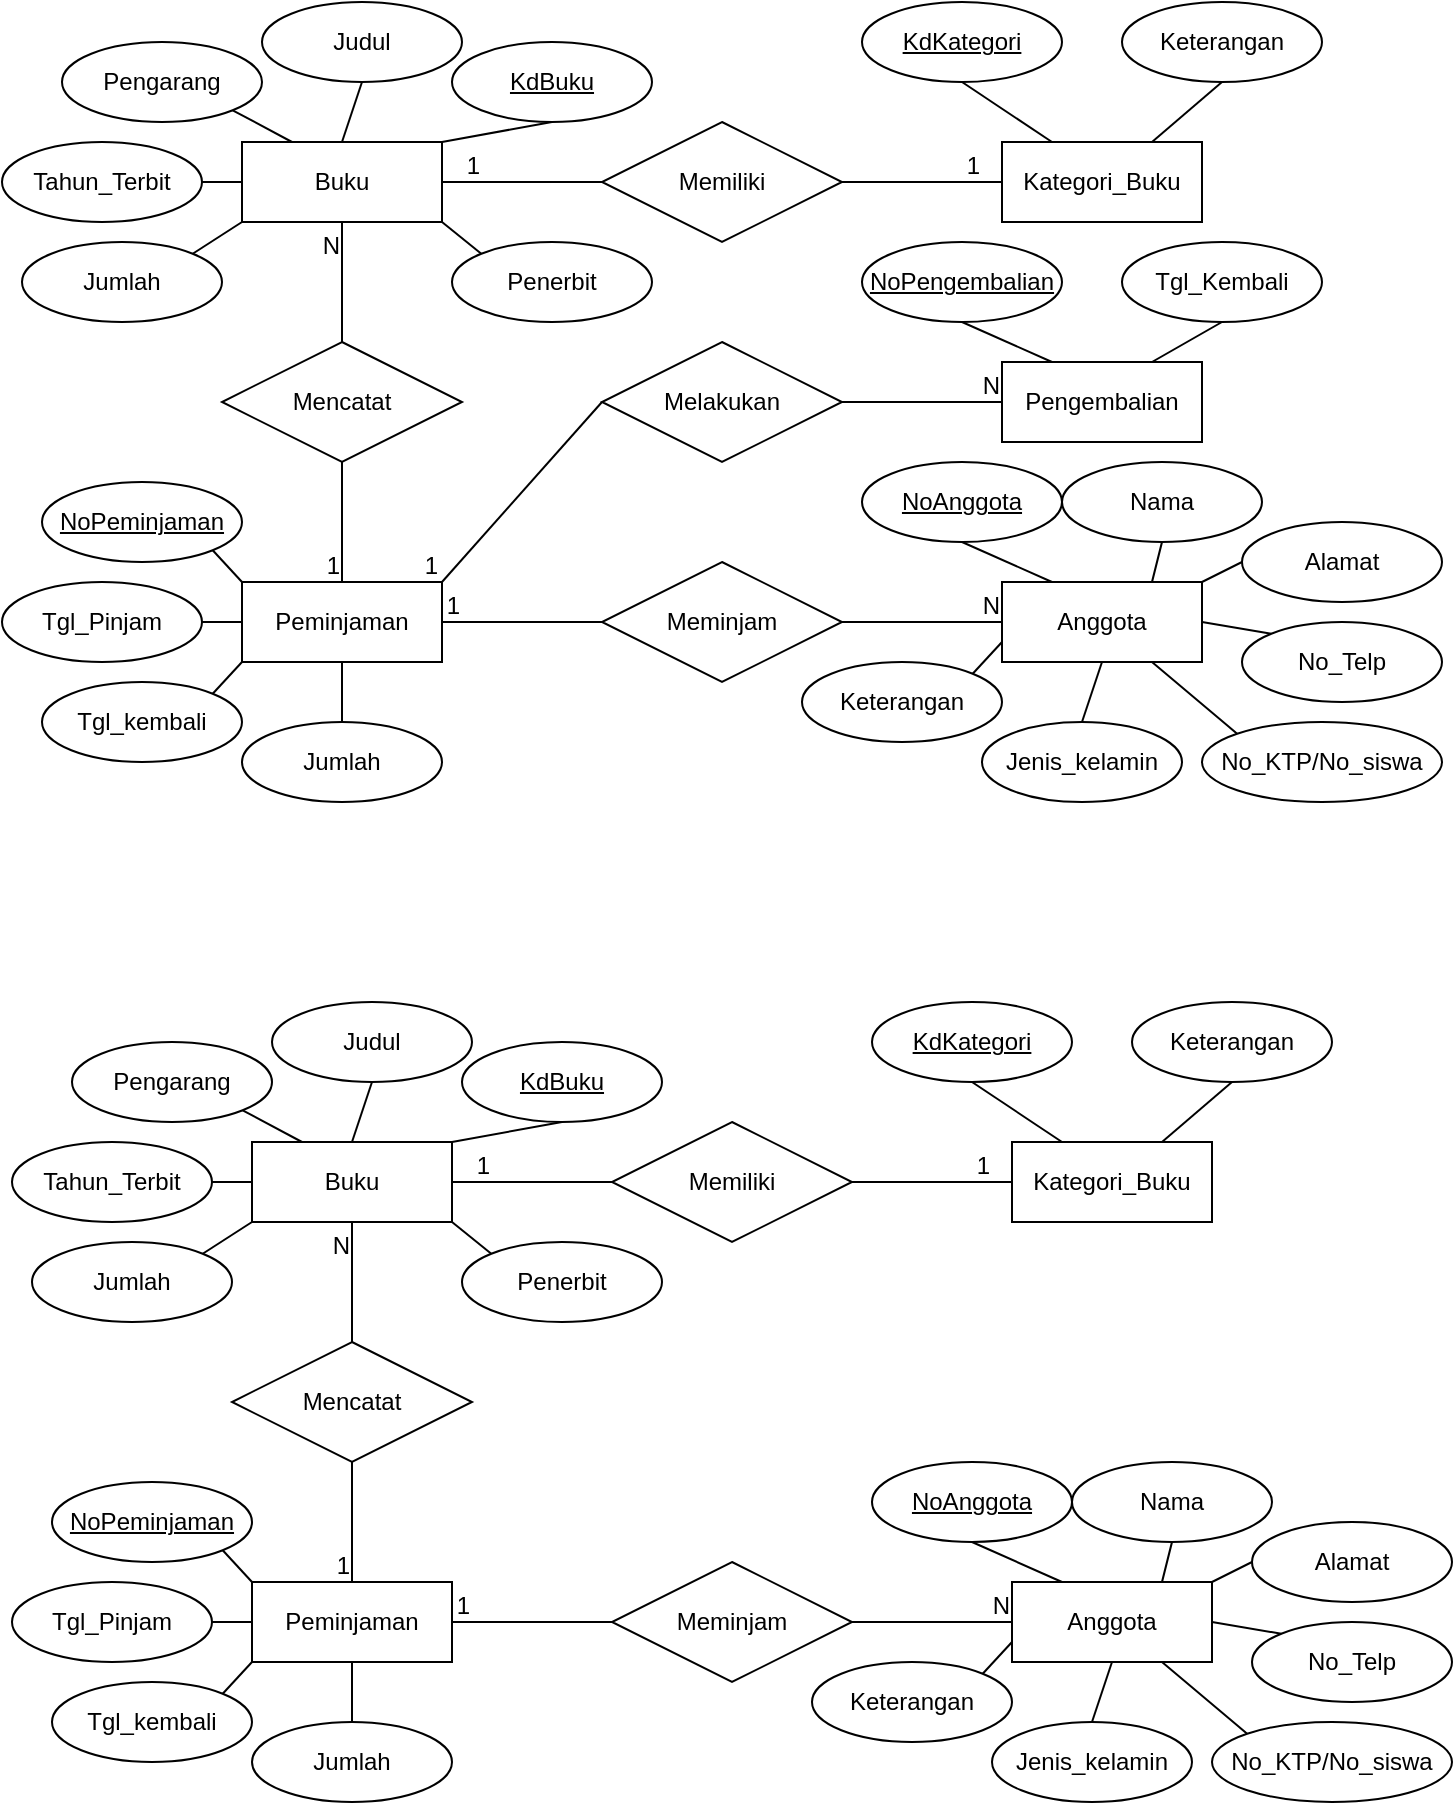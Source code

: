<mxfile version="24.2.5" type="github">
  <diagram name="Page-1" id="5-j-Q5XlH0drToA1KOe4">
    <mxGraphModel dx="839" dy="495" grid="1" gridSize="10" guides="1" tooltips="1" connect="1" arrows="1" fold="1" page="1" pageScale="1" pageWidth="850" pageHeight="1100" math="0" shadow="0">
      <root>
        <mxCell id="0" />
        <mxCell id="1" parent="0" />
        <mxCell id="f1YPT0_2F97kFaFN1hXV-6" value="Buku" style="whiteSpace=wrap;html=1;align=center;" vertex="1" parent="1">
          <mxGeometry x="180" y="100" width="100" height="40" as="geometry" />
        </mxCell>
        <mxCell id="f1YPT0_2F97kFaFN1hXV-7" value="Anggota" style="whiteSpace=wrap;html=1;align=center;" vertex="1" parent="1">
          <mxGeometry x="560" y="320" width="100" height="40" as="geometry" />
        </mxCell>
        <mxCell id="f1YPT0_2F97kFaFN1hXV-8" value="Pengembalian" style="whiteSpace=wrap;html=1;align=center;" vertex="1" parent="1">
          <mxGeometry x="560" y="210" width="100" height="40" as="geometry" />
        </mxCell>
        <mxCell id="f1YPT0_2F97kFaFN1hXV-9" value="Peminjaman" style="whiteSpace=wrap;html=1;align=center;" vertex="1" parent="1">
          <mxGeometry x="180" y="320" width="100" height="40" as="geometry" />
        </mxCell>
        <mxCell id="f1YPT0_2F97kFaFN1hXV-10" value="Kategori_Buku" style="whiteSpace=wrap;html=1;align=center;" vertex="1" parent="1">
          <mxGeometry x="560" y="100" width="100" height="40" as="geometry" />
        </mxCell>
        <mxCell id="f1YPT0_2F97kFaFN1hXV-11" value="KdBuku" style="ellipse;whiteSpace=wrap;html=1;align=center;fontStyle=4;" vertex="1" parent="1">
          <mxGeometry x="285" y="50" width="100" height="40" as="geometry" />
        </mxCell>
        <mxCell id="f1YPT0_2F97kFaFN1hXV-12" value="Judul" style="ellipse;whiteSpace=wrap;html=1;align=center;" vertex="1" parent="1">
          <mxGeometry x="190" y="30" width="100" height="40" as="geometry" />
        </mxCell>
        <mxCell id="f1YPT0_2F97kFaFN1hXV-15" value="" style="endArrow=none;html=1;rounded=0;exitX=0.5;exitY=1;exitDx=0;exitDy=0;entryX=0.5;entryY=0;entryDx=0;entryDy=0;" edge="1" parent="1" source="f1YPT0_2F97kFaFN1hXV-12" target="f1YPT0_2F97kFaFN1hXV-6">
          <mxGeometry relative="1" as="geometry">
            <mxPoint x="300" y="260" as="sourcePoint" />
            <mxPoint x="460" y="260" as="targetPoint" />
          </mxGeometry>
        </mxCell>
        <mxCell id="f1YPT0_2F97kFaFN1hXV-16" value="" style="endArrow=none;html=1;rounded=0;exitX=0.5;exitY=1;exitDx=0;exitDy=0;entryX=1;entryY=0;entryDx=0;entryDy=0;" edge="1" parent="1" source="f1YPT0_2F97kFaFN1hXV-11" target="f1YPT0_2F97kFaFN1hXV-6">
          <mxGeometry relative="1" as="geometry">
            <mxPoint x="300" y="260" as="sourcePoint" />
            <mxPoint x="460" y="260" as="targetPoint" />
          </mxGeometry>
        </mxCell>
        <mxCell id="f1YPT0_2F97kFaFN1hXV-17" value="Pengarang" style="ellipse;whiteSpace=wrap;html=1;align=center;" vertex="1" parent="1">
          <mxGeometry x="90" y="50" width="100" height="40" as="geometry" />
        </mxCell>
        <mxCell id="f1YPT0_2F97kFaFN1hXV-18" value="Tahun_Terbit" style="ellipse;whiteSpace=wrap;html=1;align=center;" vertex="1" parent="1">
          <mxGeometry x="60" y="100" width="100" height="40" as="geometry" />
        </mxCell>
        <mxCell id="f1YPT0_2F97kFaFN1hXV-19" value="Jumlah" style="ellipse;whiteSpace=wrap;html=1;align=center;" vertex="1" parent="1">
          <mxGeometry x="70" y="150" width="100" height="40" as="geometry" />
        </mxCell>
        <mxCell id="f1YPT0_2F97kFaFN1hXV-21" value="" style="endArrow=none;html=1;rounded=0;exitX=1;exitY=1;exitDx=0;exitDy=0;entryX=0.25;entryY=0;entryDx=0;entryDy=0;" edge="1" parent="1" source="f1YPT0_2F97kFaFN1hXV-17" target="f1YPT0_2F97kFaFN1hXV-6">
          <mxGeometry relative="1" as="geometry">
            <mxPoint x="300" y="260" as="sourcePoint" />
            <mxPoint x="460" y="260" as="targetPoint" />
          </mxGeometry>
        </mxCell>
        <mxCell id="f1YPT0_2F97kFaFN1hXV-22" value="" style="endArrow=none;html=1;rounded=0;exitX=1;exitY=0.5;exitDx=0;exitDy=0;entryX=0;entryY=0.5;entryDx=0;entryDy=0;" edge="1" parent="1" source="f1YPT0_2F97kFaFN1hXV-18" target="f1YPT0_2F97kFaFN1hXV-6">
          <mxGeometry relative="1" as="geometry">
            <mxPoint x="300" y="260" as="sourcePoint" />
            <mxPoint x="460" y="260" as="targetPoint" />
          </mxGeometry>
        </mxCell>
        <mxCell id="f1YPT0_2F97kFaFN1hXV-23" value="" style="endArrow=none;html=1;rounded=0;exitX=1;exitY=0;exitDx=0;exitDy=0;entryX=0;entryY=1;entryDx=0;entryDy=0;" edge="1" parent="1" source="f1YPT0_2F97kFaFN1hXV-19" target="f1YPT0_2F97kFaFN1hXV-6">
          <mxGeometry relative="1" as="geometry">
            <mxPoint x="300" y="260" as="sourcePoint" />
            <mxPoint x="460" y="260" as="targetPoint" />
          </mxGeometry>
        </mxCell>
        <mxCell id="f1YPT0_2F97kFaFN1hXV-28" value="Memiliki" style="shape=rhombus;perimeter=rhombusPerimeter;whiteSpace=wrap;html=1;align=center;" vertex="1" parent="1">
          <mxGeometry x="360" y="90" width="120" height="60" as="geometry" />
        </mxCell>
        <mxCell id="f1YPT0_2F97kFaFN1hXV-29" value="" style="endArrow=none;html=1;rounded=0;entryX=1;entryY=0.5;entryDx=0;entryDy=0;exitX=0;exitY=0.5;exitDx=0;exitDy=0;" edge="1" parent="1" source="f1YPT0_2F97kFaFN1hXV-28" target="f1YPT0_2F97kFaFN1hXV-6">
          <mxGeometry relative="1" as="geometry">
            <mxPoint x="300" y="160" as="sourcePoint" />
            <mxPoint x="460" y="160" as="targetPoint" />
          </mxGeometry>
        </mxCell>
        <mxCell id="f1YPT0_2F97kFaFN1hXV-30" value="1" style="resizable=0;html=1;whiteSpace=wrap;align=right;verticalAlign=bottom;" connectable="0" vertex="1" parent="f1YPT0_2F97kFaFN1hXV-29">
          <mxGeometry x="1" relative="1" as="geometry">
            <mxPoint x="20" as="offset" />
          </mxGeometry>
        </mxCell>
        <mxCell id="f1YPT0_2F97kFaFN1hXV-31" value="" style="endArrow=none;html=1;rounded=0;entryX=0;entryY=0.5;entryDx=0;entryDy=0;exitX=1;exitY=0.5;exitDx=0;exitDy=0;" edge="1" parent="1" source="f1YPT0_2F97kFaFN1hXV-28" target="f1YPT0_2F97kFaFN1hXV-10">
          <mxGeometry relative="1" as="geometry">
            <mxPoint x="300" y="160" as="sourcePoint" />
            <mxPoint x="460" y="160" as="targetPoint" />
          </mxGeometry>
        </mxCell>
        <mxCell id="f1YPT0_2F97kFaFN1hXV-32" value="1" style="resizable=0;html=1;whiteSpace=wrap;align=right;verticalAlign=bottom;" connectable="0" vertex="1" parent="f1YPT0_2F97kFaFN1hXV-31">
          <mxGeometry x="1" relative="1" as="geometry">
            <mxPoint x="-10" as="offset" />
          </mxGeometry>
        </mxCell>
        <mxCell id="f1YPT0_2F97kFaFN1hXV-33" value="KdKategori" style="ellipse;whiteSpace=wrap;html=1;align=center;fontStyle=4;" vertex="1" parent="1">
          <mxGeometry x="490" y="30" width="100" height="40" as="geometry" />
        </mxCell>
        <mxCell id="f1YPT0_2F97kFaFN1hXV-34" value="" style="endArrow=none;html=1;rounded=0;entryX=0.5;entryY=1;entryDx=0;entryDy=0;exitX=0.25;exitY=0;exitDx=0;exitDy=0;" edge="1" parent="1" source="f1YPT0_2F97kFaFN1hXV-10" target="f1YPT0_2F97kFaFN1hXV-33">
          <mxGeometry relative="1" as="geometry">
            <mxPoint x="300" y="260" as="sourcePoint" />
            <mxPoint x="460" y="260" as="targetPoint" />
          </mxGeometry>
        </mxCell>
        <mxCell id="f1YPT0_2F97kFaFN1hXV-36" value="Mencatat" style="shape=rhombus;perimeter=rhombusPerimeter;whiteSpace=wrap;html=1;align=center;" vertex="1" parent="1">
          <mxGeometry x="170" y="200" width="120" height="60" as="geometry" />
        </mxCell>
        <mxCell id="f1YPT0_2F97kFaFN1hXV-37" value="" style="endArrow=none;html=1;rounded=0;exitX=0.5;exitY=1;exitDx=0;exitDy=0;entryX=0.5;entryY=0;entryDx=0;entryDy=0;" edge="1" parent="1" source="f1YPT0_2F97kFaFN1hXV-36" target="f1YPT0_2F97kFaFN1hXV-9">
          <mxGeometry relative="1" as="geometry">
            <mxPoint x="300" y="260" as="sourcePoint" />
            <mxPoint x="460" y="260" as="targetPoint" />
          </mxGeometry>
        </mxCell>
        <mxCell id="f1YPT0_2F97kFaFN1hXV-38" value="1" style="resizable=0;html=1;whiteSpace=wrap;align=right;verticalAlign=bottom;" connectable="0" vertex="1" parent="f1YPT0_2F97kFaFN1hXV-37">
          <mxGeometry x="1" relative="1" as="geometry" />
        </mxCell>
        <mxCell id="f1YPT0_2F97kFaFN1hXV-39" value="" style="endArrow=none;html=1;rounded=0;entryX=0.5;entryY=1;entryDx=0;entryDy=0;exitX=0.5;exitY=0;exitDx=0;exitDy=0;" edge="1" parent="1" source="f1YPT0_2F97kFaFN1hXV-36" target="f1YPT0_2F97kFaFN1hXV-6">
          <mxGeometry relative="1" as="geometry">
            <mxPoint x="300" y="260" as="sourcePoint" />
            <mxPoint x="460" y="260" as="targetPoint" />
          </mxGeometry>
        </mxCell>
        <mxCell id="f1YPT0_2F97kFaFN1hXV-40" value="N" style="resizable=0;html=1;whiteSpace=wrap;align=right;verticalAlign=bottom;" connectable="0" vertex="1" parent="f1YPT0_2F97kFaFN1hXV-39">
          <mxGeometry x="1" relative="1" as="geometry">
            <mxPoint y="20" as="offset" />
          </mxGeometry>
        </mxCell>
        <mxCell id="f1YPT0_2F97kFaFN1hXV-41" value="Keterangan" style="ellipse;whiteSpace=wrap;html=1;align=center;" vertex="1" parent="1">
          <mxGeometry x="620" y="30" width="100" height="40" as="geometry" />
        </mxCell>
        <mxCell id="f1YPT0_2F97kFaFN1hXV-42" value="" style="endArrow=none;html=1;rounded=0;entryX=0.5;entryY=1;entryDx=0;entryDy=0;exitX=0.75;exitY=0;exitDx=0;exitDy=0;" edge="1" parent="1" source="f1YPT0_2F97kFaFN1hXV-10" target="f1YPT0_2F97kFaFN1hXV-41">
          <mxGeometry relative="1" as="geometry">
            <mxPoint x="490" y="180" as="sourcePoint" />
            <mxPoint x="650" y="180" as="targetPoint" />
          </mxGeometry>
        </mxCell>
        <mxCell id="f1YPT0_2F97kFaFN1hXV-43" value="Tgl_Pinjam" style="ellipse;whiteSpace=wrap;html=1;align=center;" vertex="1" parent="1">
          <mxGeometry x="60" y="320" width="100" height="40" as="geometry" />
        </mxCell>
        <mxCell id="f1YPT0_2F97kFaFN1hXV-44" value="Melakukan" style="shape=rhombus;perimeter=rhombusPerimeter;whiteSpace=wrap;html=1;align=center;" vertex="1" parent="1">
          <mxGeometry x="360" y="200" width="120" height="60" as="geometry" />
        </mxCell>
        <mxCell id="f1YPT0_2F97kFaFN1hXV-46" value="" style="endArrow=none;html=1;rounded=0;entryX=1;entryY=0;entryDx=0;entryDy=0;exitX=0;exitY=0.5;exitDx=0;exitDy=0;" edge="1" parent="1" source="f1YPT0_2F97kFaFN1hXV-44" target="f1YPT0_2F97kFaFN1hXV-9">
          <mxGeometry relative="1" as="geometry">
            <mxPoint x="370" y="370" as="sourcePoint" />
            <mxPoint x="530" y="370" as="targetPoint" />
          </mxGeometry>
        </mxCell>
        <mxCell id="f1YPT0_2F97kFaFN1hXV-47" value="1" style="resizable=0;html=1;whiteSpace=wrap;align=right;verticalAlign=bottom;" connectable="0" vertex="1" parent="f1YPT0_2F97kFaFN1hXV-46">
          <mxGeometry x="1" relative="1" as="geometry">
            <mxPoint as="offset" />
          </mxGeometry>
        </mxCell>
        <mxCell id="f1YPT0_2F97kFaFN1hXV-51" value="" style="endArrow=none;html=1;rounded=0;entryX=0;entryY=0.5;entryDx=0;entryDy=0;exitX=1;exitY=0.5;exitDx=0;exitDy=0;" edge="1" parent="1" source="f1YPT0_2F97kFaFN1hXV-44" target="f1YPT0_2F97kFaFN1hXV-8">
          <mxGeometry relative="1" as="geometry">
            <mxPoint x="340" y="360" as="sourcePoint" />
            <mxPoint x="500" y="360" as="targetPoint" />
          </mxGeometry>
        </mxCell>
        <mxCell id="f1YPT0_2F97kFaFN1hXV-52" value="N" style="resizable=0;html=1;whiteSpace=wrap;align=right;verticalAlign=bottom;" connectable="0" vertex="1" parent="f1YPT0_2F97kFaFN1hXV-51">
          <mxGeometry x="1" relative="1" as="geometry" />
        </mxCell>
        <mxCell id="f1YPT0_2F97kFaFN1hXV-53" value="Meminjam" style="shape=rhombus;perimeter=rhombusPerimeter;whiteSpace=wrap;html=1;align=center;" vertex="1" parent="1">
          <mxGeometry x="360" y="310" width="120" height="60" as="geometry" />
        </mxCell>
        <mxCell id="f1YPT0_2F97kFaFN1hXV-54" value="" style="endArrow=none;html=1;rounded=0;entryX=1;entryY=0.5;entryDx=0;entryDy=0;exitX=0;exitY=0.5;exitDx=0;exitDy=0;" edge="1" parent="1" source="f1YPT0_2F97kFaFN1hXV-53" target="f1YPT0_2F97kFaFN1hXV-9">
          <mxGeometry relative="1" as="geometry">
            <mxPoint x="150" y="420" as="sourcePoint" />
            <mxPoint x="310" y="420" as="targetPoint" />
          </mxGeometry>
        </mxCell>
        <mxCell id="f1YPT0_2F97kFaFN1hXV-55" value="1" style="resizable=0;html=1;whiteSpace=wrap;align=right;verticalAlign=bottom;" connectable="0" vertex="1" parent="f1YPT0_2F97kFaFN1hXV-54">
          <mxGeometry x="1" relative="1" as="geometry">
            <mxPoint x="10" as="offset" />
          </mxGeometry>
        </mxCell>
        <mxCell id="f1YPT0_2F97kFaFN1hXV-56" value="" style="endArrow=none;html=1;rounded=0;entryX=0;entryY=0.5;entryDx=0;entryDy=0;exitX=1;exitY=0.5;exitDx=0;exitDy=0;" edge="1" parent="1" source="f1YPT0_2F97kFaFN1hXV-53" target="f1YPT0_2F97kFaFN1hXV-7">
          <mxGeometry relative="1" as="geometry">
            <mxPoint x="340" y="360" as="sourcePoint" />
            <mxPoint x="500" y="360" as="targetPoint" />
          </mxGeometry>
        </mxCell>
        <mxCell id="f1YPT0_2F97kFaFN1hXV-57" value="N" style="resizable=0;html=1;whiteSpace=wrap;align=right;verticalAlign=bottom;" connectable="0" vertex="1" parent="f1YPT0_2F97kFaFN1hXV-56">
          <mxGeometry x="1" relative="1" as="geometry" />
        </mxCell>
        <mxCell id="f1YPT0_2F97kFaFN1hXV-58" value="NoPeminjaman" style="ellipse;whiteSpace=wrap;html=1;align=center;fontStyle=4;" vertex="1" parent="1">
          <mxGeometry x="80" y="270" width="100" height="40" as="geometry" />
        </mxCell>
        <mxCell id="f1YPT0_2F97kFaFN1hXV-60" value="Tgl_kembali" style="ellipse;whiteSpace=wrap;html=1;align=center;" vertex="1" parent="1">
          <mxGeometry x="80" y="370" width="100" height="40" as="geometry" />
        </mxCell>
        <mxCell id="f1YPT0_2F97kFaFN1hXV-61" value="" style="endArrow=none;html=1;rounded=0;exitX=1;exitY=1;exitDx=0;exitDy=0;entryX=0;entryY=0;entryDx=0;entryDy=0;" edge="1" parent="1" source="f1YPT0_2F97kFaFN1hXV-58" target="f1YPT0_2F97kFaFN1hXV-9">
          <mxGeometry relative="1" as="geometry">
            <mxPoint x="340" y="260" as="sourcePoint" />
            <mxPoint x="500" y="260" as="targetPoint" />
          </mxGeometry>
        </mxCell>
        <mxCell id="f1YPT0_2F97kFaFN1hXV-62" value="" style="endArrow=none;html=1;rounded=0;exitX=1;exitY=0.5;exitDx=0;exitDy=0;entryX=0;entryY=0.5;entryDx=0;entryDy=0;" edge="1" parent="1" source="f1YPT0_2F97kFaFN1hXV-43" target="f1YPT0_2F97kFaFN1hXV-9">
          <mxGeometry relative="1" as="geometry">
            <mxPoint x="340" y="260" as="sourcePoint" />
            <mxPoint x="500" y="260" as="targetPoint" />
          </mxGeometry>
        </mxCell>
        <mxCell id="f1YPT0_2F97kFaFN1hXV-63" value="" style="endArrow=none;html=1;rounded=0;exitX=1;exitY=0;exitDx=0;exitDy=0;entryX=0;entryY=1;entryDx=0;entryDy=0;" edge="1" parent="1" source="f1YPT0_2F97kFaFN1hXV-60" target="f1YPT0_2F97kFaFN1hXV-9">
          <mxGeometry relative="1" as="geometry">
            <mxPoint x="340" y="260" as="sourcePoint" />
            <mxPoint x="500" y="260" as="targetPoint" />
          </mxGeometry>
        </mxCell>
        <mxCell id="f1YPT0_2F97kFaFN1hXV-64" value="Jumlah" style="ellipse;whiteSpace=wrap;html=1;align=center;" vertex="1" parent="1">
          <mxGeometry x="180" y="390" width="100" height="40" as="geometry" />
        </mxCell>
        <mxCell id="f1YPT0_2F97kFaFN1hXV-65" value="" style="endArrow=none;html=1;rounded=0;exitX=0.5;exitY=0;exitDx=0;exitDy=0;entryX=0.5;entryY=1;entryDx=0;entryDy=0;" edge="1" parent="1" source="f1YPT0_2F97kFaFN1hXV-64" target="f1YPT0_2F97kFaFN1hXV-9">
          <mxGeometry relative="1" as="geometry">
            <mxPoint x="340" y="260" as="sourcePoint" />
            <mxPoint x="500" y="260" as="targetPoint" />
          </mxGeometry>
        </mxCell>
        <mxCell id="f1YPT0_2F97kFaFN1hXV-66" value="Penerbit" style="ellipse;whiteSpace=wrap;html=1;align=center;" vertex="1" parent="1">
          <mxGeometry x="285" y="150" width="100" height="40" as="geometry" />
        </mxCell>
        <mxCell id="f1YPT0_2F97kFaFN1hXV-67" value="" style="endArrow=none;html=1;rounded=0;exitX=1;exitY=1;exitDx=0;exitDy=0;entryX=0;entryY=0;entryDx=0;entryDy=0;" edge="1" parent="1" source="f1YPT0_2F97kFaFN1hXV-6" target="f1YPT0_2F97kFaFN1hXV-66">
          <mxGeometry relative="1" as="geometry">
            <mxPoint x="340" y="260" as="sourcePoint" />
            <mxPoint x="500" y="260" as="targetPoint" />
          </mxGeometry>
        </mxCell>
        <mxCell id="f1YPT0_2F97kFaFN1hXV-68" value="NoPengembalian" style="ellipse;whiteSpace=wrap;html=1;align=center;fontStyle=4;" vertex="1" parent="1">
          <mxGeometry x="490" y="150" width="100" height="40" as="geometry" />
        </mxCell>
        <mxCell id="f1YPT0_2F97kFaFN1hXV-69" value="" style="endArrow=none;html=1;rounded=0;entryX=0.5;entryY=1;entryDx=0;entryDy=0;exitX=0.25;exitY=0;exitDx=0;exitDy=0;" edge="1" parent="1" source="f1YPT0_2F97kFaFN1hXV-8" target="f1YPT0_2F97kFaFN1hXV-68">
          <mxGeometry relative="1" as="geometry">
            <mxPoint x="340" y="260" as="sourcePoint" />
            <mxPoint x="500" y="260" as="targetPoint" />
          </mxGeometry>
        </mxCell>
        <mxCell id="f1YPT0_2F97kFaFN1hXV-70" value="Tgl_Kembali" style="ellipse;whiteSpace=wrap;html=1;align=center;" vertex="1" parent="1">
          <mxGeometry x="620" y="150" width="100" height="40" as="geometry" />
        </mxCell>
        <mxCell id="f1YPT0_2F97kFaFN1hXV-71" value="" style="endArrow=none;html=1;rounded=0;entryX=0.5;entryY=1;entryDx=0;entryDy=0;exitX=0.75;exitY=0;exitDx=0;exitDy=0;" edge="1" parent="1" source="f1YPT0_2F97kFaFN1hXV-8" target="f1YPT0_2F97kFaFN1hXV-70">
          <mxGeometry relative="1" as="geometry">
            <mxPoint x="340" y="260" as="sourcePoint" />
            <mxPoint x="500" y="260" as="targetPoint" />
          </mxGeometry>
        </mxCell>
        <mxCell id="f1YPT0_2F97kFaFN1hXV-73" value="NoAnggota" style="ellipse;whiteSpace=wrap;html=1;align=center;fontStyle=4;" vertex="1" parent="1">
          <mxGeometry x="490" y="260" width="100" height="40" as="geometry" />
        </mxCell>
        <mxCell id="f1YPT0_2F97kFaFN1hXV-74" value="" style="endArrow=none;html=1;rounded=0;entryX=0.25;entryY=0;entryDx=0;entryDy=0;exitX=0.5;exitY=1;exitDx=0;exitDy=0;" edge="1" parent="1" source="f1YPT0_2F97kFaFN1hXV-73" target="f1YPT0_2F97kFaFN1hXV-7">
          <mxGeometry relative="1" as="geometry">
            <mxPoint x="340" y="260" as="sourcePoint" />
            <mxPoint x="500" y="260" as="targetPoint" />
          </mxGeometry>
        </mxCell>
        <mxCell id="f1YPT0_2F97kFaFN1hXV-75" value="Nama" style="ellipse;whiteSpace=wrap;html=1;align=center;" vertex="1" parent="1">
          <mxGeometry x="590" y="260" width="100" height="40" as="geometry" />
        </mxCell>
        <mxCell id="f1YPT0_2F97kFaFN1hXV-76" value="" style="endArrow=none;html=1;rounded=0;entryX=0.5;entryY=1;entryDx=0;entryDy=0;exitX=0.75;exitY=0;exitDx=0;exitDy=0;" edge="1" parent="1" source="f1YPT0_2F97kFaFN1hXV-7" target="f1YPT0_2F97kFaFN1hXV-75">
          <mxGeometry relative="1" as="geometry">
            <mxPoint x="340" y="260" as="sourcePoint" />
            <mxPoint x="500" y="260" as="targetPoint" />
          </mxGeometry>
        </mxCell>
        <mxCell id="f1YPT0_2F97kFaFN1hXV-77" value="Alamat" style="ellipse;whiteSpace=wrap;html=1;align=center;" vertex="1" parent="1">
          <mxGeometry x="680" y="290" width="100" height="40" as="geometry" />
        </mxCell>
        <mxCell id="f1YPT0_2F97kFaFN1hXV-78" value="" style="endArrow=none;html=1;rounded=0;entryX=0;entryY=0.5;entryDx=0;entryDy=0;exitX=1;exitY=0;exitDx=0;exitDy=0;" edge="1" parent="1" source="f1YPT0_2F97kFaFN1hXV-7" target="f1YPT0_2F97kFaFN1hXV-77">
          <mxGeometry relative="1" as="geometry">
            <mxPoint x="340" y="260" as="sourcePoint" />
            <mxPoint x="500" y="260" as="targetPoint" />
          </mxGeometry>
        </mxCell>
        <mxCell id="f1YPT0_2F97kFaFN1hXV-79" value="No_Telp" style="ellipse;whiteSpace=wrap;html=1;align=center;" vertex="1" parent="1">
          <mxGeometry x="680" y="340" width="100" height="40" as="geometry" />
        </mxCell>
        <mxCell id="f1YPT0_2F97kFaFN1hXV-80" value="" style="endArrow=none;html=1;rounded=0;entryX=0;entryY=0;entryDx=0;entryDy=0;exitX=1;exitY=0.5;exitDx=0;exitDy=0;" edge="1" parent="1" source="f1YPT0_2F97kFaFN1hXV-7" target="f1YPT0_2F97kFaFN1hXV-79">
          <mxGeometry relative="1" as="geometry">
            <mxPoint x="340" y="260" as="sourcePoint" />
            <mxPoint x="500" y="260" as="targetPoint" />
          </mxGeometry>
        </mxCell>
        <mxCell id="f1YPT0_2F97kFaFN1hXV-81" value="No_KTP/No_siswa" style="ellipse;whiteSpace=wrap;html=1;align=center;" vertex="1" parent="1">
          <mxGeometry x="660" y="390" width="120" height="40" as="geometry" />
        </mxCell>
        <mxCell id="f1YPT0_2F97kFaFN1hXV-82" value="" style="endArrow=none;html=1;rounded=0;entryX=0;entryY=0;entryDx=0;entryDy=0;exitX=0.75;exitY=1;exitDx=0;exitDy=0;" edge="1" parent="1" source="f1YPT0_2F97kFaFN1hXV-7" target="f1YPT0_2F97kFaFN1hXV-81">
          <mxGeometry relative="1" as="geometry">
            <mxPoint x="340" y="260" as="sourcePoint" />
            <mxPoint x="500" y="260" as="targetPoint" />
          </mxGeometry>
        </mxCell>
        <mxCell id="f1YPT0_2F97kFaFN1hXV-83" value="Jenis_kelamin" style="ellipse;whiteSpace=wrap;html=1;align=center;" vertex="1" parent="1">
          <mxGeometry x="550" y="390" width="100" height="40" as="geometry" />
        </mxCell>
        <mxCell id="f1YPT0_2F97kFaFN1hXV-86" value="" style="endArrow=none;html=1;rounded=0;entryX=0.5;entryY=1;entryDx=0;entryDy=0;exitX=0.5;exitY=0;exitDx=0;exitDy=0;" edge="1" parent="1" source="f1YPT0_2F97kFaFN1hXV-83" target="f1YPT0_2F97kFaFN1hXV-7">
          <mxGeometry relative="1" as="geometry">
            <mxPoint x="340" y="260" as="sourcePoint" />
            <mxPoint x="500" y="260" as="targetPoint" />
          </mxGeometry>
        </mxCell>
        <mxCell id="f1YPT0_2F97kFaFN1hXV-87" value="Keterangan" style="ellipse;whiteSpace=wrap;html=1;align=center;" vertex="1" parent="1">
          <mxGeometry x="460" y="360" width="100" height="40" as="geometry" />
        </mxCell>
        <mxCell id="f1YPT0_2F97kFaFN1hXV-88" value="" style="endArrow=none;html=1;rounded=0;entryX=0;entryY=0.75;entryDx=0;entryDy=0;exitX=1;exitY=0;exitDx=0;exitDy=0;entryPerimeter=0;" edge="1" parent="1" source="f1YPT0_2F97kFaFN1hXV-87" target="f1YPT0_2F97kFaFN1hXV-7">
          <mxGeometry relative="1" as="geometry">
            <mxPoint x="340" y="260" as="sourcePoint" />
            <mxPoint x="500" y="260" as="targetPoint" />
          </mxGeometry>
        </mxCell>
        <mxCell id="f1YPT0_2F97kFaFN1hXV-89" value="Buku" style="whiteSpace=wrap;html=1;align=center;" vertex="1" parent="1">
          <mxGeometry x="185" y="600" width="100" height="40" as="geometry" />
        </mxCell>
        <mxCell id="f1YPT0_2F97kFaFN1hXV-90" value="Anggota" style="whiteSpace=wrap;html=1;align=center;" vertex="1" parent="1">
          <mxGeometry x="565" y="820" width="100" height="40" as="geometry" />
        </mxCell>
        <mxCell id="f1YPT0_2F97kFaFN1hXV-92" value="Peminjaman" style="whiteSpace=wrap;html=1;align=center;" vertex="1" parent="1">
          <mxGeometry x="185" y="820" width="100" height="40" as="geometry" />
        </mxCell>
        <mxCell id="f1YPT0_2F97kFaFN1hXV-93" value="Kategori_Buku" style="whiteSpace=wrap;html=1;align=center;" vertex="1" parent="1">
          <mxGeometry x="565" y="600" width="100" height="40" as="geometry" />
        </mxCell>
        <mxCell id="f1YPT0_2F97kFaFN1hXV-94" value="KdBuku" style="ellipse;whiteSpace=wrap;html=1;align=center;fontStyle=4;" vertex="1" parent="1">
          <mxGeometry x="290" y="550" width="100" height="40" as="geometry" />
        </mxCell>
        <mxCell id="f1YPT0_2F97kFaFN1hXV-95" value="Judul" style="ellipse;whiteSpace=wrap;html=1;align=center;" vertex="1" parent="1">
          <mxGeometry x="195" y="530" width="100" height="40" as="geometry" />
        </mxCell>
        <mxCell id="f1YPT0_2F97kFaFN1hXV-96" value="" style="endArrow=none;html=1;rounded=0;exitX=0.5;exitY=1;exitDx=0;exitDy=0;entryX=0.5;entryY=0;entryDx=0;entryDy=0;" edge="1" parent="1" source="f1YPT0_2F97kFaFN1hXV-95" target="f1YPT0_2F97kFaFN1hXV-89">
          <mxGeometry relative="1" as="geometry">
            <mxPoint x="305" y="760" as="sourcePoint" />
            <mxPoint x="465" y="760" as="targetPoint" />
          </mxGeometry>
        </mxCell>
        <mxCell id="f1YPT0_2F97kFaFN1hXV-97" value="" style="endArrow=none;html=1;rounded=0;exitX=0.5;exitY=1;exitDx=0;exitDy=0;entryX=1;entryY=0;entryDx=0;entryDy=0;" edge="1" parent="1" source="f1YPT0_2F97kFaFN1hXV-94" target="f1YPT0_2F97kFaFN1hXV-89">
          <mxGeometry relative="1" as="geometry">
            <mxPoint x="305" y="760" as="sourcePoint" />
            <mxPoint x="465" y="760" as="targetPoint" />
          </mxGeometry>
        </mxCell>
        <mxCell id="f1YPT0_2F97kFaFN1hXV-98" value="Pengarang" style="ellipse;whiteSpace=wrap;html=1;align=center;" vertex="1" parent="1">
          <mxGeometry x="95" y="550" width="100" height="40" as="geometry" />
        </mxCell>
        <mxCell id="f1YPT0_2F97kFaFN1hXV-99" value="Tahun_Terbit" style="ellipse;whiteSpace=wrap;html=1;align=center;" vertex="1" parent="1">
          <mxGeometry x="65" y="600" width="100" height="40" as="geometry" />
        </mxCell>
        <mxCell id="f1YPT0_2F97kFaFN1hXV-100" value="Jumlah" style="ellipse;whiteSpace=wrap;html=1;align=center;" vertex="1" parent="1">
          <mxGeometry x="75" y="650" width="100" height="40" as="geometry" />
        </mxCell>
        <mxCell id="f1YPT0_2F97kFaFN1hXV-101" value="" style="endArrow=none;html=1;rounded=0;exitX=1;exitY=1;exitDx=0;exitDy=0;entryX=0.25;entryY=0;entryDx=0;entryDy=0;" edge="1" parent="1" source="f1YPT0_2F97kFaFN1hXV-98" target="f1YPT0_2F97kFaFN1hXV-89">
          <mxGeometry relative="1" as="geometry">
            <mxPoint x="305" y="760" as="sourcePoint" />
            <mxPoint x="465" y="760" as="targetPoint" />
          </mxGeometry>
        </mxCell>
        <mxCell id="f1YPT0_2F97kFaFN1hXV-102" value="" style="endArrow=none;html=1;rounded=0;exitX=1;exitY=0.5;exitDx=0;exitDy=0;entryX=0;entryY=0.5;entryDx=0;entryDy=0;" edge="1" parent="1" source="f1YPT0_2F97kFaFN1hXV-99" target="f1YPT0_2F97kFaFN1hXV-89">
          <mxGeometry relative="1" as="geometry">
            <mxPoint x="305" y="760" as="sourcePoint" />
            <mxPoint x="465" y="760" as="targetPoint" />
          </mxGeometry>
        </mxCell>
        <mxCell id="f1YPT0_2F97kFaFN1hXV-103" value="" style="endArrow=none;html=1;rounded=0;exitX=1;exitY=0;exitDx=0;exitDy=0;entryX=0;entryY=1;entryDx=0;entryDy=0;" edge="1" parent="1" source="f1YPT0_2F97kFaFN1hXV-100" target="f1YPT0_2F97kFaFN1hXV-89">
          <mxGeometry relative="1" as="geometry">
            <mxPoint x="305" y="760" as="sourcePoint" />
            <mxPoint x="465" y="760" as="targetPoint" />
          </mxGeometry>
        </mxCell>
        <mxCell id="f1YPT0_2F97kFaFN1hXV-104" value="Memiliki" style="shape=rhombus;perimeter=rhombusPerimeter;whiteSpace=wrap;html=1;align=center;" vertex="1" parent="1">
          <mxGeometry x="365" y="590" width="120" height="60" as="geometry" />
        </mxCell>
        <mxCell id="f1YPT0_2F97kFaFN1hXV-105" value="" style="endArrow=none;html=1;rounded=0;entryX=1;entryY=0.5;entryDx=0;entryDy=0;exitX=0;exitY=0.5;exitDx=0;exitDy=0;" edge="1" parent="1" source="f1YPT0_2F97kFaFN1hXV-104" target="f1YPT0_2F97kFaFN1hXV-89">
          <mxGeometry relative="1" as="geometry">
            <mxPoint x="305" y="660" as="sourcePoint" />
            <mxPoint x="465" y="660" as="targetPoint" />
          </mxGeometry>
        </mxCell>
        <mxCell id="f1YPT0_2F97kFaFN1hXV-106" value="1" style="resizable=0;html=1;whiteSpace=wrap;align=right;verticalAlign=bottom;" connectable="0" vertex="1" parent="f1YPT0_2F97kFaFN1hXV-105">
          <mxGeometry x="1" relative="1" as="geometry">
            <mxPoint x="20" as="offset" />
          </mxGeometry>
        </mxCell>
        <mxCell id="f1YPT0_2F97kFaFN1hXV-107" value="" style="endArrow=none;html=1;rounded=0;entryX=0;entryY=0.5;entryDx=0;entryDy=0;exitX=1;exitY=0.5;exitDx=0;exitDy=0;" edge="1" parent="1" source="f1YPT0_2F97kFaFN1hXV-104" target="f1YPT0_2F97kFaFN1hXV-93">
          <mxGeometry relative="1" as="geometry">
            <mxPoint x="305" y="660" as="sourcePoint" />
            <mxPoint x="465" y="660" as="targetPoint" />
          </mxGeometry>
        </mxCell>
        <mxCell id="f1YPT0_2F97kFaFN1hXV-108" value="1" style="resizable=0;html=1;whiteSpace=wrap;align=right;verticalAlign=bottom;" connectable="0" vertex="1" parent="f1YPT0_2F97kFaFN1hXV-107">
          <mxGeometry x="1" relative="1" as="geometry">
            <mxPoint x="-10" as="offset" />
          </mxGeometry>
        </mxCell>
        <mxCell id="f1YPT0_2F97kFaFN1hXV-109" value="KdKategori" style="ellipse;whiteSpace=wrap;html=1;align=center;fontStyle=4;" vertex="1" parent="1">
          <mxGeometry x="495" y="530" width="100" height="40" as="geometry" />
        </mxCell>
        <mxCell id="f1YPT0_2F97kFaFN1hXV-110" value="" style="endArrow=none;html=1;rounded=0;entryX=0.5;entryY=1;entryDx=0;entryDy=0;exitX=0.25;exitY=0;exitDx=0;exitDy=0;" edge="1" parent="1" source="f1YPT0_2F97kFaFN1hXV-93" target="f1YPT0_2F97kFaFN1hXV-109">
          <mxGeometry relative="1" as="geometry">
            <mxPoint x="305" y="760" as="sourcePoint" />
            <mxPoint x="465" y="760" as="targetPoint" />
          </mxGeometry>
        </mxCell>
        <mxCell id="f1YPT0_2F97kFaFN1hXV-111" value="Mencatat" style="shape=rhombus;perimeter=rhombusPerimeter;whiteSpace=wrap;html=1;align=center;" vertex="1" parent="1">
          <mxGeometry x="175" y="700" width="120" height="60" as="geometry" />
        </mxCell>
        <mxCell id="f1YPT0_2F97kFaFN1hXV-112" value="" style="endArrow=none;html=1;rounded=0;exitX=0.5;exitY=1;exitDx=0;exitDy=0;entryX=0.5;entryY=0;entryDx=0;entryDy=0;" edge="1" parent="1" source="f1YPT0_2F97kFaFN1hXV-111" target="f1YPT0_2F97kFaFN1hXV-92">
          <mxGeometry relative="1" as="geometry">
            <mxPoint x="305" y="760" as="sourcePoint" />
            <mxPoint x="465" y="760" as="targetPoint" />
          </mxGeometry>
        </mxCell>
        <mxCell id="f1YPT0_2F97kFaFN1hXV-113" value="1" style="resizable=0;html=1;whiteSpace=wrap;align=right;verticalAlign=bottom;" connectable="0" vertex="1" parent="f1YPT0_2F97kFaFN1hXV-112">
          <mxGeometry x="1" relative="1" as="geometry" />
        </mxCell>
        <mxCell id="f1YPT0_2F97kFaFN1hXV-114" value="" style="endArrow=none;html=1;rounded=0;entryX=0.5;entryY=1;entryDx=0;entryDy=0;exitX=0.5;exitY=0;exitDx=0;exitDy=0;" edge="1" parent="1" source="f1YPT0_2F97kFaFN1hXV-111" target="f1YPT0_2F97kFaFN1hXV-89">
          <mxGeometry relative="1" as="geometry">
            <mxPoint x="305" y="760" as="sourcePoint" />
            <mxPoint x="465" y="760" as="targetPoint" />
          </mxGeometry>
        </mxCell>
        <mxCell id="f1YPT0_2F97kFaFN1hXV-115" value="N" style="resizable=0;html=1;whiteSpace=wrap;align=right;verticalAlign=bottom;" connectable="0" vertex="1" parent="f1YPT0_2F97kFaFN1hXV-114">
          <mxGeometry x="1" relative="1" as="geometry">
            <mxPoint y="20" as="offset" />
          </mxGeometry>
        </mxCell>
        <mxCell id="f1YPT0_2F97kFaFN1hXV-116" value="Keterangan" style="ellipse;whiteSpace=wrap;html=1;align=center;" vertex="1" parent="1">
          <mxGeometry x="625" y="530" width="100" height="40" as="geometry" />
        </mxCell>
        <mxCell id="f1YPT0_2F97kFaFN1hXV-117" value="" style="endArrow=none;html=1;rounded=0;entryX=0.5;entryY=1;entryDx=0;entryDy=0;exitX=0.75;exitY=0;exitDx=0;exitDy=0;" edge="1" parent="1" source="f1YPT0_2F97kFaFN1hXV-93" target="f1YPT0_2F97kFaFN1hXV-116">
          <mxGeometry relative="1" as="geometry">
            <mxPoint x="495" y="680" as="sourcePoint" />
            <mxPoint x="655" y="680" as="targetPoint" />
          </mxGeometry>
        </mxCell>
        <mxCell id="f1YPT0_2F97kFaFN1hXV-118" value="Tgl_Pinjam" style="ellipse;whiteSpace=wrap;html=1;align=center;" vertex="1" parent="1">
          <mxGeometry x="65" y="820" width="100" height="40" as="geometry" />
        </mxCell>
        <mxCell id="f1YPT0_2F97kFaFN1hXV-124" value="Meminjam" style="shape=rhombus;perimeter=rhombusPerimeter;whiteSpace=wrap;html=1;align=center;" vertex="1" parent="1">
          <mxGeometry x="365" y="810" width="120" height="60" as="geometry" />
        </mxCell>
        <mxCell id="f1YPT0_2F97kFaFN1hXV-125" value="" style="endArrow=none;html=1;rounded=0;entryX=1;entryY=0.5;entryDx=0;entryDy=0;exitX=0;exitY=0.5;exitDx=0;exitDy=0;" edge="1" parent="1" source="f1YPT0_2F97kFaFN1hXV-124" target="f1YPT0_2F97kFaFN1hXV-92">
          <mxGeometry relative="1" as="geometry">
            <mxPoint x="155" y="920" as="sourcePoint" />
            <mxPoint x="315" y="920" as="targetPoint" />
          </mxGeometry>
        </mxCell>
        <mxCell id="f1YPT0_2F97kFaFN1hXV-126" value="1" style="resizable=0;html=1;whiteSpace=wrap;align=right;verticalAlign=bottom;" connectable="0" vertex="1" parent="f1YPT0_2F97kFaFN1hXV-125">
          <mxGeometry x="1" relative="1" as="geometry">
            <mxPoint x="10" as="offset" />
          </mxGeometry>
        </mxCell>
        <mxCell id="f1YPT0_2F97kFaFN1hXV-127" value="" style="endArrow=none;html=1;rounded=0;entryX=0;entryY=0.5;entryDx=0;entryDy=0;exitX=1;exitY=0.5;exitDx=0;exitDy=0;" edge="1" parent="1" source="f1YPT0_2F97kFaFN1hXV-124" target="f1YPT0_2F97kFaFN1hXV-90">
          <mxGeometry relative="1" as="geometry">
            <mxPoint x="345" y="860" as="sourcePoint" />
            <mxPoint x="505" y="860" as="targetPoint" />
          </mxGeometry>
        </mxCell>
        <mxCell id="f1YPT0_2F97kFaFN1hXV-128" value="N" style="resizable=0;html=1;whiteSpace=wrap;align=right;verticalAlign=bottom;" connectable="0" vertex="1" parent="f1YPT0_2F97kFaFN1hXV-127">
          <mxGeometry x="1" relative="1" as="geometry" />
        </mxCell>
        <mxCell id="f1YPT0_2F97kFaFN1hXV-129" value="NoPeminjaman" style="ellipse;whiteSpace=wrap;html=1;align=center;fontStyle=4;" vertex="1" parent="1">
          <mxGeometry x="85" y="770" width="100" height="40" as="geometry" />
        </mxCell>
        <mxCell id="f1YPT0_2F97kFaFN1hXV-130" value="Tgl_kembali" style="ellipse;whiteSpace=wrap;html=1;align=center;" vertex="1" parent="1">
          <mxGeometry x="85" y="870" width="100" height="40" as="geometry" />
        </mxCell>
        <mxCell id="f1YPT0_2F97kFaFN1hXV-131" value="" style="endArrow=none;html=1;rounded=0;exitX=1;exitY=1;exitDx=0;exitDy=0;entryX=0;entryY=0;entryDx=0;entryDy=0;" edge="1" parent="1" source="f1YPT0_2F97kFaFN1hXV-129" target="f1YPT0_2F97kFaFN1hXV-92">
          <mxGeometry relative="1" as="geometry">
            <mxPoint x="345" y="760" as="sourcePoint" />
            <mxPoint x="505" y="760" as="targetPoint" />
          </mxGeometry>
        </mxCell>
        <mxCell id="f1YPT0_2F97kFaFN1hXV-132" value="" style="endArrow=none;html=1;rounded=0;exitX=1;exitY=0.5;exitDx=0;exitDy=0;entryX=0;entryY=0.5;entryDx=0;entryDy=0;" edge="1" parent="1" source="f1YPT0_2F97kFaFN1hXV-118" target="f1YPT0_2F97kFaFN1hXV-92">
          <mxGeometry relative="1" as="geometry">
            <mxPoint x="345" y="760" as="sourcePoint" />
            <mxPoint x="505" y="760" as="targetPoint" />
          </mxGeometry>
        </mxCell>
        <mxCell id="f1YPT0_2F97kFaFN1hXV-133" value="" style="endArrow=none;html=1;rounded=0;exitX=1;exitY=0;exitDx=0;exitDy=0;entryX=0;entryY=1;entryDx=0;entryDy=0;" edge="1" parent="1" source="f1YPT0_2F97kFaFN1hXV-130" target="f1YPT0_2F97kFaFN1hXV-92">
          <mxGeometry relative="1" as="geometry">
            <mxPoint x="345" y="760" as="sourcePoint" />
            <mxPoint x="505" y="760" as="targetPoint" />
          </mxGeometry>
        </mxCell>
        <mxCell id="f1YPT0_2F97kFaFN1hXV-134" value="Jumlah" style="ellipse;whiteSpace=wrap;html=1;align=center;" vertex="1" parent="1">
          <mxGeometry x="185" y="890" width="100" height="40" as="geometry" />
        </mxCell>
        <mxCell id="f1YPT0_2F97kFaFN1hXV-135" value="" style="endArrow=none;html=1;rounded=0;exitX=0.5;exitY=0;exitDx=0;exitDy=0;entryX=0.5;entryY=1;entryDx=0;entryDy=0;" edge="1" parent="1" source="f1YPT0_2F97kFaFN1hXV-134" target="f1YPT0_2F97kFaFN1hXV-92">
          <mxGeometry relative="1" as="geometry">
            <mxPoint x="345" y="760" as="sourcePoint" />
            <mxPoint x="505" y="760" as="targetPoint" />
          </mxGeometry>
        </mxCell>
        <mxCell id="f1YPT0_2F97kFaFN1hXV-136" value="Penerbit" style="ellipse;whiteSpace=wrap;html=1;align=center;" vertex="1" parent="1">
          <mxGeometry x="290" y="650" width="100" height="40" as="geometry" />
        </mxCell>
        <mxCell id="f1YPT0_2F97kFaFN1hXV-137" value="" style="endArrow=none;html=1;rounded=0;exitX=1;exitY=1;exitDx=0;exitDy=0;entryX=0;entryY=0;entryDx=0;entryDy=0;" edge="1" parent="1" source="f1YPT0_2F97kFaFN1hXV-89" target="f1YPT0_2F97kFaFN1hXV-136">
          <mxGeometry relative="1" as="geometry">
            <mxPoint x="345" y="760" as="sourcePoint" />
            <mxPoint x="505" y="760" as="targetPoint" />
          </mxGeometry>
        </mxCell>
        <mxCell id="f1YPT0_2F97kFaFN1hXV-142" value="NoAnggota" style="ellipse;whiteSpace=wrap;html=1;align=center;fontStyle=4;" vertex="1" parent="1">
          <mxGeometry x="495" y="760" width="100" height="40" as="geometry" />
        </mxCell>
        <mxCell id="f1YPT0_2F97kFaFN1hXV-143" value="" style="endArrow=none;html=1;rounded=0;entryX=0.25;entryY=0;entryDx=0;entryDy=0;exitX=0.5;exitY=1;exitDx=0;exitDy=0;" edge="1" parent="1" source="f1YPT0_2F97kFaFN1hXV-142" target="f1YPT0_2F97kFaFN1hXV-90">
          <mxGeometry relative="1" as="geometry">
            <mxPoint x="345" y="760" as="sourcePoint" />
            <mxPoint x="505" y="760" as="targetPoint" />
          </mxGeometry>
        </mxCell>
        <mxCell id="f1YPT0_2F97kFaFN1hXV-144" value="Nama" style="ellipse;whiteSpace=wrap;html=1;align=center;" vertex="1" parent="1">
          <mxGeometry x="595" y="760" width="100" height="40" as="geometry" />
        </mxCell>
        <mxCell id="f1YPT0_2F97kFaFN1hXV-145" value="" style="endArrow=none;html=1;rounded=0;entryX=0.5;entryY=1;entryDx=0;entryDy=0;exitX=0.75;exitY=0;exitDx=0;exitDy=0;" edge="1" parent="1" source="f1YPT0_2F97kFaFN1hXV-90" target="f1YPT0_2F97kFaFN1hXV-144">
          <mxGeometry relative="1" as="geometry">
            <mxPoint x="345" y="760" as="sourcePoint" />
            <mxPoint x="505" y="760" as="targetPoint" />
          </mxGeometry>
        </mxCell>
        <mxCell id="f1YPT0_2F97kFaFN1hXV-146" value="Alamat" style="ellipse;whiteSpace=wrap;html=1;align=center;" vertex="1" parent="1">
          <mxGeometry x="685" y="790" width="100" height="40" as="geometry" />
        </mxCell>
        <mxCell id="f1YPT0_2F97kFaFN1hXV-147" value="" style="endArrow=none;html=1;rounded=0;entryX=0;entryY=0.5;entryDx=0;entryDy=0;exitX=1;exitY=0;exitDx=0;exitDy=0;" edge="1" parent="1" source="f1YPT0_2F97kFaFN1hXV-90" target="f1YPT0_2F97kFaFN1hXV-146">
          <mxGeometry relative="1" as="geometry">
            <mxPoint x="345" y="760" as="sourcePoint" />
            <mxPoint x="505" y="760" as="targetPoint" />
          </mxGeometry>
        </mxCell>
        <mxCell id="f1YPT0_2F97kFaFN1hXV-148" value="No_Telp" style="ellipse;whiteSpace=wrap;html=1;align=center;" vertex="1" parent="1">
          <mxGeometry x="685" y="840" width="100" height="40" as="geometry" />
        </mxCell>
        <mxCell id="f1YPT0_2F97kFaFN1hXV-149" value="" style="endArrow=none;html=1;rounded=0;entryX=0;entryY=0;entryDx=0;entryDy=0;exitX=1;exitY=0.5;exitDx=0;exitDy=0;" edge="1" parent="1" source="f1YPT0_2F97kFaFN1hXV-90" target="f1YPT0_2F97kFaFN1hXV-148">
          <mxGeometry relative="1" as="geometry">
            <mxPoint x="345" y="760" as="sourcePoint" />
            <mxPoint x="505" y="760" as="targetPoint" />
          </mxGeometry>
        </mxCell>
        <mxCell id="f1YPT0_2F97kFaFN1hXV-150" value="No_KTP/No_siswa" style="ellipse;whiteSpace=wrap;html=1;align=center;" vertex="1" parent="1">
          <mxGeometry x="665" y="890" width="120" height="40" as="geometry" />
        </mxCell>
        <mxCell id="f1YPT0_2F97kFaFN1hXV-151" value="" style="endArrow=none;html=1;rounded=0;entryX=0;entryY=0;entryDx=0;entryDy=0;exitX=0.75;exitY=1;exitDx=0;exitDy=0;" edge="1" parent="1" source="f1YPT0_2F97kFaFN1hXV-90" target="f1YPT0_2F97kFaFN1hXV-150">
          <mxGeometry relative="1" as="geometry">
            <mxPoint x="345" y="760" as="sourcePoint" />
            <mxPoint x="505" y="760" as="targetPoint" />
          </mxGeometry>
        </mxCell>
        <mxCell id="f1YPT0_2F97kFaFN1hXV-152" value="Jenis_kelamin" style="ellipse;whiteSpace=wrap;html=1;align=center;" vertex="1" parent="1">
          <mxGeometry x="555" y="890" width="100" height="40" as="geometry" />
        </mxCell>
        <mxCell id="f1YPT0_2F97kFaFN1hXV-153" value="" style="endArrow=none;html=1;rounded=0;entryX=0.5;entryY=1;entryDx=0;entryDy=0;exitX=0.5;exitY=0;exitDx=0;exitDy=0;" edge="1" parent="1" source="f1YPT0_2F97kFaFN1hXV-152" target="f1YPT0_2F97kFaFN1hXV-90">
          <mxGeometry relative="1" as="geometry">
            <mxPoint x="345" y="760" as="sourcePoint" />
            <mxPoint x="505" y="760" as="targetPoint" />
          </mxGeometry>
        </mxCell>
        <mxCell id="f1YPT0_2F97kFaFN1hXV-154" value="Keterangan" style="ellipse;whiteSpace=wrap;html=1;align=center;" vertex="1" parent="1">
          <mxGeometry x="465" y="860" width="100" height="40" as="geometry" />
        </mxCell>
        <mxCell id="f1YPT0_2F97kFaFN1hXV-155" value="" style="endArrow=none;html=1;rounded=0;entryX=0;entryY=0.75;entryDx=0;entryDy=0;exitX=1;exitY=0;exitDx=0;exitDy=0;entryPerimeter=0;" edge="1" parent="1" source="f1YPT0_2F97kFaFN1hXV-154" target="f1YPT0_2F97kFaFN1hXV-90">
          <mxGeometry relative="1" as="geometry">
            <mxPoint x="345" y="760" as="sourcePoint" />
            <mxPoint x="505" y="760" as="targetPoint" />
          </mxGeometry>
        </mxCell>
      </root>
    </mxGraphModel>
  </diagram>
</mxfile>
